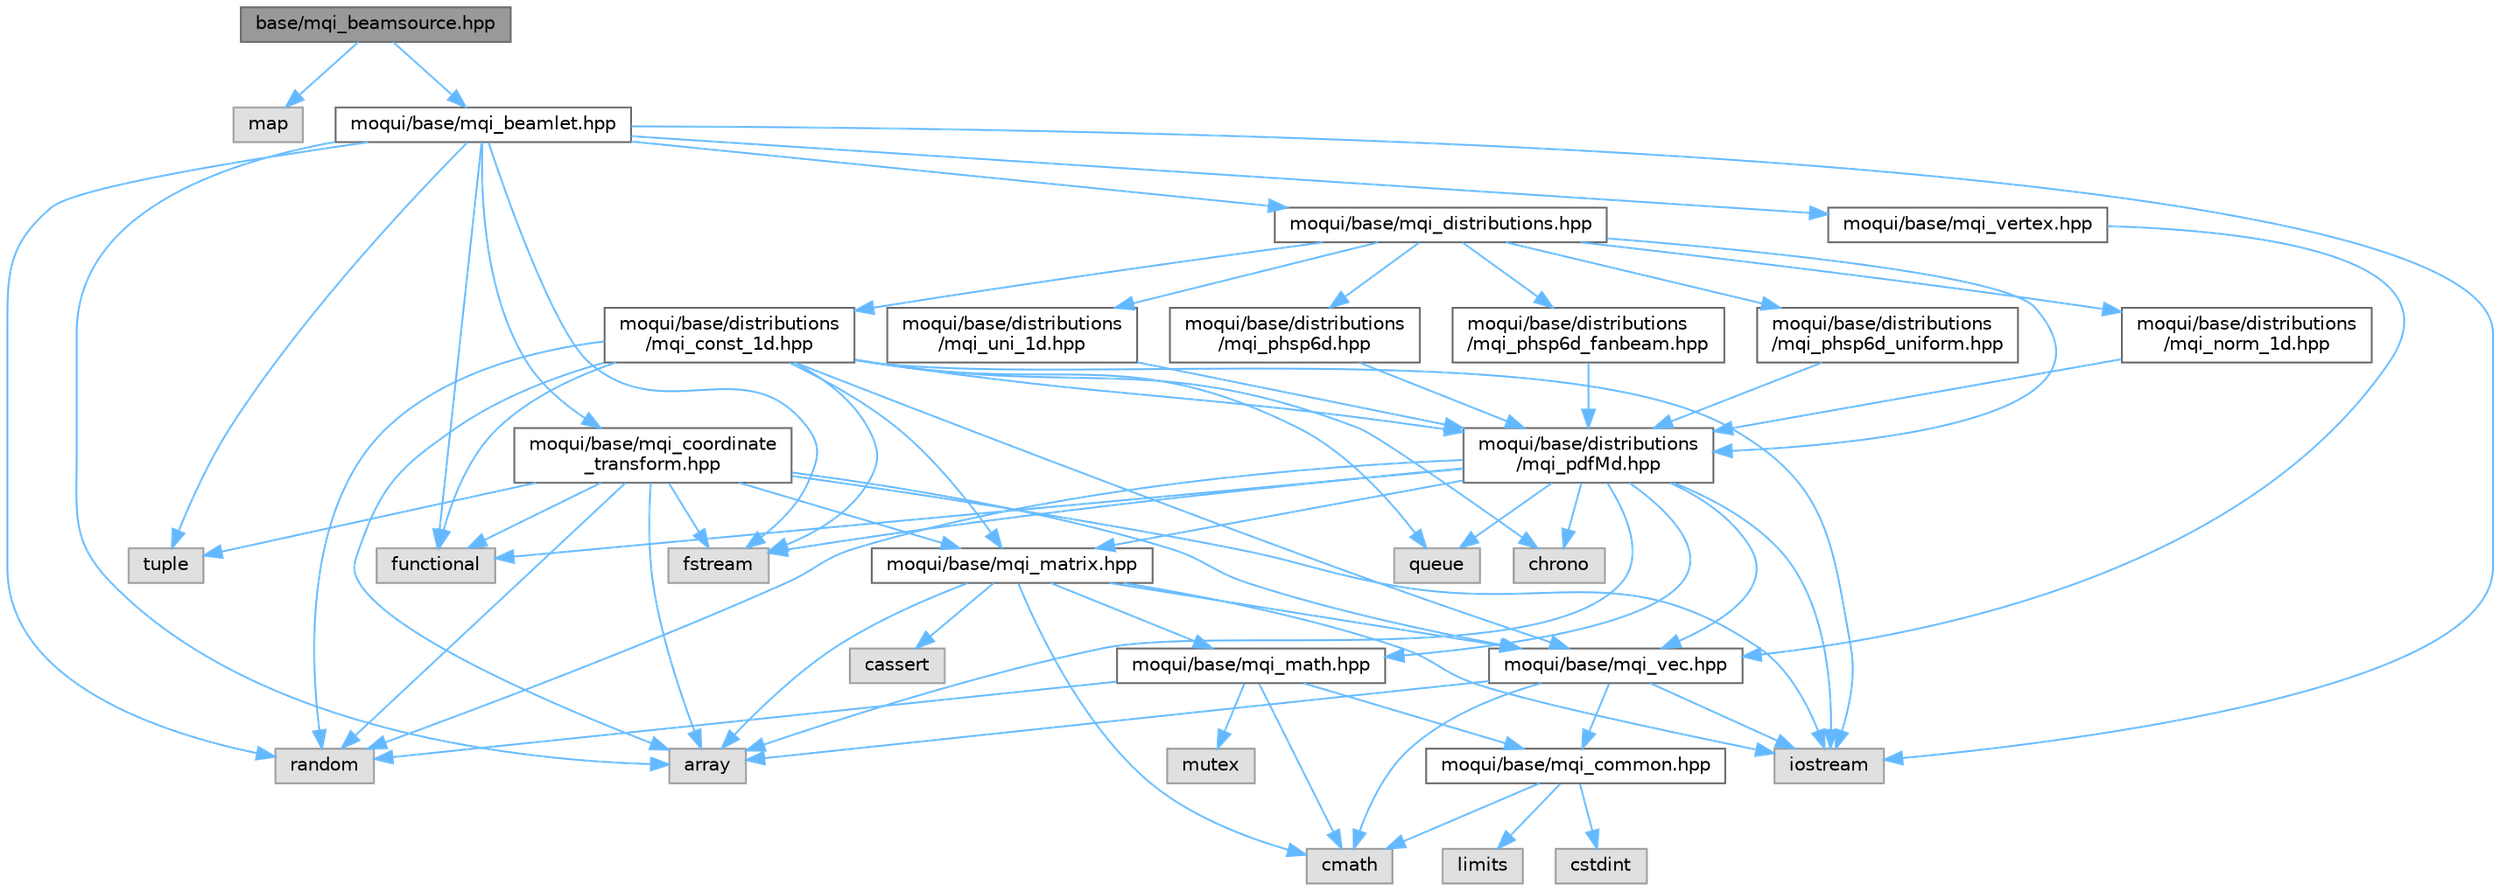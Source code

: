 digraph "base/mqi_beamsource.hpp"
{
 // LATEX_PDF_SIZE
  bgcolor="transparent";
  edge [fontname=Helvetica,fontsize=10,labelfontname=Helvetica,labelfontsize=10];
  node [fontname=Helvetica,fontsize=10,shape=box,height=0.2,width=0.4];
  Node1 [id="Node000001",label="base/mqi_beamsource.hpp",height=0.2,width=0.4,color="gray40", fillcolor="grey60", style="filled", fontcolor="black",tooltip="Defines a source of particles for simulation, composed of multiple beamlets."];
  Node1 -> Node2 [id="edge1_Node000001_Node000002",color="steelblue1",style="solid",tooltip=" "];
  Node2 [id="Node000002",label="map",height=0.2,width=0.4,color="grey60", fillcolor="#E0E0E0", style="filled",tooltip=" "];
  Node1 -> Node3 [id="edge2_Node000001_Node000003",color="steelblue1",style="solid",tooltip=" "];
  Node3 [id="Node000003",label="moqui/base/mqi_beamlet.hpp",height=0.2,width=0.4,color="grey40", fillcolor="white", style="filled",URL="$mqi__beamlet_8hpp.html",tooltip="Defines a beamlet, a fundamental component of a beam model."];
  Node3 -> Node4 [id="edge3_Node000003_Node000004",color="steelblue1",style="solid",tooltip=" "];
  Node4 [id="Node000004",label="array",height=0.2,width=0.4,color="grey60", fillcolor="#E0E0E0", style="filled",tooltip=" "];
  Node3 -> Node5 [id="edge4_Node000003_Node000005",color="steelblue1",style="solid",tooltip=" "];
  Node5 [id="Node000005",label="fstream",height=0.2,width=0.4,color="grey60", fillcolor="#E0E0E0", style="filled",tooltip=" "];
  Node3 -> Node6 [id="edge5_Node000003_Node000006",color="steelblue1",style="solid",tooltip=" "];
  Node6 [id="Node000006",label="functional",height=0.2,width=0.4,color="grey60", fillcolor="#E0E0E0", style="filled",tooltip=" "];
  Node3 -> Node7 [id="edge6_Node000003_Node000007",color="steelblue1",style="solid",tooltip=" "];
  Node7 [id="Node000007",label="iostream",height=0.2,width=0.4,color="grey60", fillcolor="#E0E0E0", style="filled",tooltip=" "];
  Node3 -> Node8 [id="edge7_Node000003_Node000008",color="steelblue1",style="solid",tooltip=" "];
  Node8 [id="Node000008",label="random",height=0.2,width=0.4,color="grey60", fillcolor="#E0E0E0", style="filled",tooltip=" "];
  Node3 -> Node9 [id="edge8_Node000003_Node000009",color="steelblue1",style="solid",tooltip=" "];
  Node9 [id="Node000009",label="tuple",height=0.2,width=0.4,color="grey60", fillcolor="#E0E0E0", style="filled",tooltip=" "];
  Node3 -> Node10 [id="edge9_Node000003_Node000010",color="steelblue1",style="solid",tooltip=" "];
  Node10 [id="Node000010",label="moqui/base/mqi_coordinate\l_transform.hpp",height=0.2,width=0.4,color="grey40", fillcolor="white", style="filled",URL="$mqi__coordinate__transform_8hpp.html",tooltip="Defines a class for mapping points and vectors between different coordinate systems."];
  Node10 -> Node4 [id="edge10_Node000010_Node000004",color="steelblue1",style="solid",tooltip=" "];
  Node10 -> Node5 [id="edge11_Node000010_Node000005",color="steelblue1",style="solid",tooltip=" "];
  Node10 -> Node6 [id="edge12_Node000010_Node000006",color="steelblue1",style="solid",tooltip=" "];
  Node10 -> Node7 [id="edge13_Node000010_Node000007",color="steelblue1",style="solid",tooltip=" "];
  Node10 -> Node8 [id="edge14_Node000010_Node000008",color="steelblue1",style="solid",tooltip=" "];
  Node10 -> Node9 [id="edge15_Node000010_Node000009",color="steelblue1",style="solid",tooltip=" "];
  Node10 -> Node11 [id="edge16_Node000010_Node000011",color="steelblue1",style="solid",tooltip=" "];
  Node11 [id="Node000011",label="moqui/base/mqi_matrix.hpp",height=0.2,width=0.4,color="grey40", fillcolor="white", style="filled",URL="$mqi__matrix_8hpp.html",tooltip="Defines 3x3 and 4x4 matrix classes for 3D transformations."];
  Node11 -> Node4 [id="edge17_Node000011_Node000004",color="steelblue1",style="solid",tooltip=" "];
  Node11 -> Node12 [id="edge18_Node000011_Node000012",color="steelblue1",style="solid",tooltip=" "];
  Node12 [id="Node000012",label="cassert",height=0.2,width=0.4,color="grey60", fillcolor="#E0E0E0", style="filled",tooltip=" "];
  Node11 -> Node13 [id="edge19_Node000011_Node000013",color="steelblue1",style="solid",tooltip=" "];
  Node13 [id="Node000013",label="cmath",height=0.2,width=0.4,color="grey60", fillcolor="#E0E0E0", style="filled",tooltip=" "];
  Node11 -> Node7 [id="edge20_Node000011_Node000007",color="steelblue1",style="solid",tooltip=" "];
  Node11 -> Node14 [id="edge21_Node000011_Node000014",color="steelblue1",style="solid",tooltip=" "];
  Node14 [id="Node000014",label="moqui/base/mqi_math.hpp",height=0.2,width=0.4,color="grey40", fillcolor="white", style="filled",URL="$mqi__math_8hpp.html",tooltip="Defines mathematical constants and functions for both CPU and CUDA execution."];
  Node14 -> Node15 [id="edge22_Node000014_Node000015",color="steelblue1",style="solid",tooltip=" "];
  Node15 [id="Node000015",label="moqui/base/mqi_common.hpp",height=0.2,width=0.4,color="grey40", fillcolor="white", style="filled",URL="$mqi__common_8hpp.html",tooltip="A header file containing common definitions, macros, and type aliases for the project."];
  Node15 -> Node13 [id="edge23_Node000015_Node000013",color="steelblue1",style="solid",tooltip=" "];
  Node15 -> Node16 [id="edge24_Node000015_Node000016",color="steelblue1",style="solid",tooltip=" "];
  Node16 [id="Node000016",label="cstdint",height=0.2,width=0.4,color="grey60", fillcolor="#E0E0E0", style="filled",tooltip=" "];
  Node15 -> Node17 [id="edge25_Node000015_Node000017",color="steelblue1",style="solid",tooltip=" "];
  Node17 [id="Node000017",label="limits",height=0.2,width=0.4,color="grey60", fillcolor="#E0E0E0", style="filled",tooltip=" "];
  Node14 -> Node13 [id="edge26_Node000014_Node000013",color="steelblue1",style="solid",tooltip=" "];
  Node14 -> Node18 [id="edge27_Node000014_Node000018",color="steelblue1",style="solid",tooltip=" "];
  Node18 [id="Node000018",label="mutex",height=0.2,width=0.4,color="grey60", fillcolor="#E0E0E0", style="filled",tooltip=" "];
  Node14 -> Node8 [id="edge28_Node000014_Node000008",color="steelblue1",style="solid",tooltip=" "];
  Node11 -> Node19 [id="edge29_Node000011_Node000019",color="steelblue1",style="solid",tooltip=" "];
  Node19 [id="Node000019",label="moqui/base/mqi_vec.hpp",height=0.2,width=0.4,color="grey40", fillcolor="white", style="filled",URL="$mqi__vec_8hpp.html",tooltip=" "];
  Node19 -> Node4 [id="edge30_Node000019_Node000004",color="steelblue1",style="solid",tooltip=" "];
  Node19 -> Node13 [id="edge31_Node000019_Node000013",color="steelblue1",style="solid",tooltip=" "];
  Node19 -> Node7 [id="edge32_Node000019_Node000007",color="steelblue1",style="solid",tooltip=" "];
  Node19 -> Node15 [id="edge33_Node000019_Node000015",color="steelblue1",style="solid",tooltip=" "];
  Node10 -> Node19 [id="edge34_Node000010_Node000019",color="steelblue1",style="solid",tooltip=" "];
  Node3 -> Node20 [id="edge35_Node000003_Node000020",color="steelblue1",style="solid",tooltip=" "];
  Node20 [id="Node000020",label="moqui/base/mqi_distributions.hpp",height=0.2,width=0.4,color="grey40", fillcolor="white", style="filled",URL="$mqi__distributions_8hpp.html",tooltip="A meta-header that includes all particle distribution function headers."];
  Node20 -> Node21 [id="edge36_Node000020_Node000021",color="steelblue1",style="solid",tooltip=" "];
  Node21 [id="Node000021",label="moqui/base/distributions\l/mqi_const_1d.hpp",height=0.2,width=0.4,color="grey40", fillcolor="white", style="filled",URL="$mqi__const__1d_8hpp.html",tooltip="Defines a 1-dimensional constant probability distribution function."];
  Node21 -> Node8 [id="edge37_Node000021_Node000008",color="steelblue1",style="solid",tooltip=" "];
  Node21 -> Node6 [id="edge38_Node000021_Node000006",color="steelblue1",style="solid",tooltip=" "];
  Node21 -> Node22 [id="edge39_Node000021_Node000022",color="steelblue1",style="solid",tooltip=" "];
  Node22 [id="Node000022",label="queue",height=0.2,width=0.4,color="grey60", fillcolor="#E0E0E0", style="filled",tooltip=" "];
  Node21 -> Node7 [id="edge40_Node000021_Node000007",color="steelblue1",style="solid",tooltip=" "];
  Node21 -> Node5 [id="edge41_Node000021_Node000005",color="steelblue1",style="solid",tooltip=" "];
  Node21 -> Node23 [id="edge42_Node000021_Node000023",color="steelblue1",style="solid",tooltip=" "];
  Node23 [id="Node000023",label="chrono",height=0.2,width=0.4,color="grey60", fillcolor="#E0E0E0", style="filled",tooltip=" "];
  Node21 -> Node4 [id="edge43_Node000021_Node000004",color="steelblue1",style="solid",tooltip=" "];
  Node21 -> Node19 [id="edge44_Node000021_Node000019",color="steelblue1",style="solid",tooltip=" "];
  Node21 -> Node11 [id="edge45_Node000021_Node000011",color="steelblue1",style="solid",tooltip=" "];
  Node21 -> Node24 [id="edge46_Node000021_Node000024",color="steelblue1",style="solid",tooltip=" "];
  Node24 [id="Node000024",label="moqui/base/distributions\l/mqi_pdfMd.hpp",height=0.2,width=0.4,color="grey40", fillcolor="white", style="filled",URL="$mqi__pdf_md_8hpp.html",tooltip="Defines the base class for M-dimensional probability distribution functions."];
  Node24 -> Node8 [id="edge47_Node000024_Node000008",color="steelblue1",style="solid",tooltip=" "];
  Node24 -> Node6 [id="edge48_Node000024_Node000006",color="steelblue1",style="solid",tooltip=" "];
  Node24 -> Node22 [id="edge49_Node000024_Node000022",color="steelblue1",style="solid",tooltip=" "];
  Node24 -> Node7 [id="edge50_Node000024_Node000007",color="steelblue1",style="solid",tooltip=" "];
  Node24 -> Node5 [id="edge51_Node000024_Node000005",color="steelblue1",style="solid",tooltip=" "];
  Node24 -> Node23 [id="edge52_Node000024_Node000023",color="steelblue1",style="solid",tooltip=" "];
  Node24 -> Node4 [id="edge53_Node000024_Node000004",color="steelblue1",style="solid",tooltip=" "];
  Node24 -> Node14 [id="edge54_Node000024_Node000014",color="steelblue1",style="solid",tooltip=" "];
  Node24 -> Node19 [id="edge55_Node000024_Node000019",color="steelblue1",style="solid",tooltip=" "];
  Node24 -> Node11 [id="edge56_Node000024_Node000011",color="steelblue1",style="solid",tooltip=" "];
  Node20 -> Node25 [id="edge57_Node000020_Node000025",color="steelblue1",style="solid",tooltip=" "];
  Node25 [id="Node000025",label="moqui/base/distributions\l/mqi_norm_1d.hpp",height=0.2,width=0.4,color="grey40", fillcolor="white", style="filled",URL="$mqi__norm__1d_8hpp.html",tooltip="Defines a 1-dimensional normal (Gaussian) probability distribution function."];
  Node25 -> Node24 [id="edge58_Node000025_Node000024",color="steelblue1",style="solid",tooltip=" "];
  Node20 -> Node26 [id="edge59_Node000020_Node000026",color="steelblue1",style="solid",tooltip=" "];
  Node26 [id="Node000026",label="moqui/base/distributions\l/mqi_uni_1d.hpp",height=0.2,width=0.4,color="grey40", fillcolor="white", style="filled",URL="$mqi__uni__1d_8hpp.html",tooltip="This file defines the uni_1d class, a 1-dimensional uniform distribution."];
  Node26 -> Node24 [id="edge60_Node000026_Node000024",color="steelblue1",style="solid",tooltip=" "];
  Node20 -> Node24 [id="edge61_Node000020_Node000024",color="steelblue1",style="solid",tooltip=" "];
  Node20 -> Node27 [id="edge62_Node000020_Node000027",color="steelblue1",style="solid",tooltip=" "];
  Node27 [id="Node000027",label="moqui/base/distributions\l/mqi_phsp6d.hpp",height=0.2,width=0.4,color="grey40", fillcolor="white", style="filled",URL="$mqi__phsp6d_8hpp.html",tooltip="Defines a 6-dimensional phase-space probability distribution function."];
  Node27 -> Node24 [id="edge63_Node000027_Node000024",color="steelblue1",style="solid",tooltip=" "];
  Node20 -> Node28 [id="edge64_Node000020_Node000028",color="steelblue1",style="solid",tooltip=" "];
  Node28 [id="Node000028",label="moqui/base/distributions\l/mqi_phsp6d_fanbeam.hpp",height=0.2,width=0.4,color="grey40", fillcolor="white", style="filled",URL="$mqi__phsp6d__fanbeam_8hpp.html",tooltip="Defines a 6-dimensional phase-space PDF for a fan beam."];
  Node28 -> Node24 [id="edge65_Node000028_Node000024",color="steelblue1",style="solid",tooltip=" "];
  Node20 -> Node29 [id="edge66_Node000020_Node000029",color="steelblue1",style="solid",tooltip=" "];
  Node29 [id="Node000029",label="moqui/base/distributions\l/mqi_phsp6d_uniform.hpp",height=0.2,width=0.4,color="grey40", fillcolor="white", style="filled",URL="$mqi__phsp6d__uniform_8hpp.html",tooltip="This file defines the phsp_6d_uniform class, a 6-dimensional uniform phase-space distribution."];
  Node29 -> Node24 [id="edge67_Node000029_Node000024",color="steelblue1",style="solid",tooltip=" "];
  Node3 -> Node30 [id="edge68_Node000003_Node000030",color="steelblue1",style="solid",tooltip=" "];
  Node30 [id="Node000030",label="moqui/base/mqi_vertex.hpp",height=0.2,width=0.4,color="grey40", fillcolor="white", style="filled",URL="$mqi__vertex_8hpp.html",tooltip=" "];
  Node30 -> Node19 [id="edge69_Node000030_Node000019",color="steelblue1",style="solid",tooltip=" "];
}
